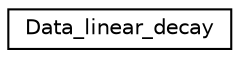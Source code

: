 digraph "Graphical Class Hierarchy"
{
  edge [fontname="Helvetica",fontsize="10",labelfontname="Helvetica",labelfontsize="10"];
  node [fontname="Helvetica",fontsize="10",shape=record];
  rankdir="LR";
  Node0 [label="Data_linear_decay",height=0.2,width=0.4,color="black", fillcolor="white", style="filled",URL="$classData__linear__decay.html",tooltip="Data for the Linear decay problem. "];
}

